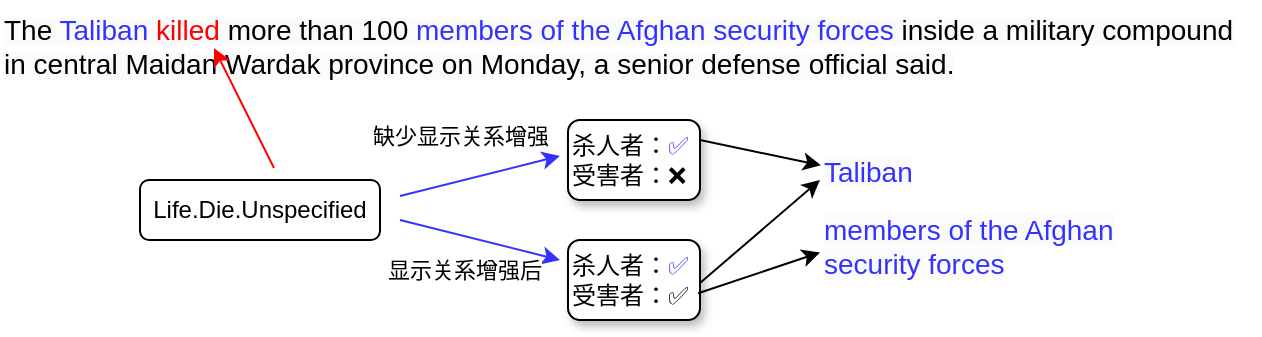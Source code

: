 <mxfile version="22.1.11" type="github">
  <diagram name="第 1 页" id="76cukdljpWVAJYdPbCQK">
    <mxGraphModel dx="804" dy="436" grid="1" gridSize="10" guides="1" tooltips="1" connect="1" arrows="1" fold="1" page="1" pageScale="1" pageWidth="827" pageHeight="1169" math="0" shadow="0">
      <root>
        <mxCell id="0" />
        <mxCell id="1" parent="0" />
        <mxCell id="X_qZyqmVlcc_3izvluJw-2" value="&lt;span style=&quot;font-family: Helvetica; font-style: normal; font-variant-ligatures: normal; font-variant-caps: normal; font-weight: 400; letter-spacing: normal; orphans: 2; text-align: center; text-indent: 0px; text-transform: none; widows: 2; word-spacing: 0px; -webkit-text-stroke-width: 0px; background-color: rgb(251, 251, 251); text-decoration-thickness: initial; text-decoration-style: initial; text-decoration-color: initial; float: none; display: inline !important;&quot;&gt;&lt;font style=&quot;font-size: 14px;&quot;&gt;The &lt;font color=&quot;#3333ff&quot;&gt;Taliban&lt;/font&gt; &lt;font color=&quot;#ff0000&quot;&gt;killed&lt;/font&gt; more than 100 &lt;font color=&quot;#3333ff&quot;&gt;members of the Afghan security forces&lt;/font&gt; inside a military compound in central Maidan Wardak province on Monday, a senior defense official said.&lt;/font&gt;&lt;/span&gt;" style="text;whiteSpace=wrap;html=1;" parent="1" vertex="1">
          <mxGeometry x="130" y="100" width="630" height="50" as="geometry" />
        </mxCell>
        <mxCell id="X_qZyqmVlcc_3izvluJw-3" value="Life.Die.Unspecified" style="rounded=1;whiteSpace=wrap;html=1;" parent="1" vertex="1">
          <mxGeometry x="200" y="190" width="120" height="30" as="geometry" />
        </mxCell>
        <mxCell id="X_qZyqmVlcc_3izvluJw-4" value="" style="endArrow=classic;html=1;rounded=0;strokeColor=#FF0000;" parent="1" edge="1">
          <mxGeometry width="50" height="50" relative="1" as="geometry">
            <mxPoint x="267" y="184" as="sourcePoint" />
            <mxPoint x="237" y="124" as="targetPoint" />
          </mxGeometry>
        </mxCell>
        <mxCell id="X_qZyqmVlcc_3izvluJw-5" value="" style="endArrow=classic;html=1;rounded=0;strokeColor=#3333FF;" parent="1" edge="1">
          <mxGeometry width="50" height="50" relative="1" as="geometry">
            <mxPoint x="330" y="198" as="sourcePoint" />
            <mxPoint x="410" y="178" as="targetPoint" />
          </mxGeometry>
        </mxCell>
        <mxCell id="X_qZyqmVlcc_3izvluJw-20" value="缺少显示关系增强" style="edgeLabel;html=1;align=center;verticalAlign=middle;resizable=0;points=[];" parent="X_qZyqmVlcc_3izvluJw-5" vertex="1" connectable="0">
          <mxGeometry x="-0.185" relative="1" as="geometry">
            <mxPoint x="-3" y="-22" as="offset" />
          </mxGeometry>
        </mxCell>
        <mxCell id="X_qZyqmVlcc_3izvluJw-6" value="" style="endArrow=classic;html=1;rounded=0;strokeColor=#3333FF;" parent="1" edge="1">
          <mxGeometry width="50" height="50" relative="1" as="geometry">
            <mxPoint x="330" y="210" as="sourcePoint" />
            <mxPoint x="410" y="230" as="targetPoint" />
          </mxGeometry>
        </mxCell>
        <mxCell id="X_qZyqmVlcc_3izvluJw-21" value="显示关系增强后" style="edgeLabel;html=1;align=center;verticalAlign=middle;resizable=0;points=[];" parent="X_qZyqmVlcc_3izvluJw-6" vertex="1" connectable="0">
          <mxGeometry x="-0.579" relative="1" as="geometry">
            <mxPoint x="15" y="21" as="offset" />
          </mxGeometry>
        </mxCell>
        <mxCell id="X_qZyqmVlcc_3izvluJw-7" value="&lt;div style=&quot;&quot;&gt;&lt;span style=&quot;background-color: initial;&quot;&gt;杀人者：&lt;font color=&quot;#3333ff&quot;&gt;✅&lt;/font&gt;&lt;/span&gt;&lt;/div&gt;&lt;div style=&quot;&quot;&gt;&lt;span style=&quot;background-color: initial;&quot;&gt;受害者：❌&lt;/span&gt;&lt;/div&gt;" style="whiteSpace=wrap;html=1;align=left;rounded=1;shadow=1;" parent="1" vertex="1">
          <mxGeometry x="414" y="160" width="66" height="40" as="geometry" />
        </mxCell>
        <mxCell id="X_qZyqmVlcc_3izvluJw-8" value="&lt;div style=&quot;&quot;&gt;&lt;span style=&quot;background-color: initial;&quot;&gt;杀人者：&lt;font color=&quot;#3333ff&quot;&gt;✅&lt;/font&gt;&lt;/span&gt;&lt;/div&gt;&lt;div style=&quot;&quot;&gt;&lt;span style=&quot;background-color: initial;&quot;&gt;受害者：✅&lt;/span&gt;&lt;/div&gt;" style="whiteSpace=wrap;html=1;align=left;rounded=1;glass=0;shadow=1;" parent="1" vertex="1">
          <mxGeometry x="414" y="220" width="66" height="40" as="geometry" />
        </mxCell>
        <mxCell id="X_qZyqmVlcc_3izvluJw-14" value="&lt;span style=&quot;color: rgb(51, 51, 255); font-family: Helvetica; font-size: 14px; font-style: normal; font-variant-ligatures: normal; font-variant-caps: normal; font-weight: 400; letter-spacing: normal; orphans: 2; text-align: center; text-indent: 0px; text-transform: none; widows: 2; word-spacing: 0px; -webkit-text-stroke-width: 0px; background-color: rgb(251, 251, 251); text-decoration-thickness: initial; text-decoration-style: initial; text-decoration-color: initial; float: none; display: inline !important;&quot;&gt;Taliban&lt;/span&gt;" style="text;whiteSpace=wrap;html=1;strokeColor=none;" parent="1" vertex="1">
          <mxGeometry x="540" y="171" width="80" height="30" as="geometry" />
        </mxCell>
        <mxCell id="X_qZyqmVlcc_3izvluJw-15" value="&lt;span style=&quot;color: rgb(51, 51, 255); font-family: Helvetica; font-size: 14px; font-style: normal; font-variant-ligatures: normal; font-variant-caps: normal; font-weight: 400; letter-spacing: normal; orphans: 2; text-align: center; text-indent: 0px; text-transform: none; widows: 2; word-spacing: 0px; -webkit-text-stroke-width: 0px; background-color: rgb(251, 251, 251); text-decoration-thickness: initial; text-decoration-style: initial; text-decoration-color: initial; float: none; display: inline !important;&quot;&gt;members of the Afghan security forces&lt;/span&gt;" style="text;whiteSpace=wrap;html=1;" parent="1" vertex="1">
          <mxGeometry x="540" y="200" width="192" height="35" as="geometry" />
        </mxCell>
        <mxCell id="X_qZyqmVlcc_3izvluJw-18" value="" style="endArrow=classic;html=1;rounded=0;entryX=0;entryY=0.75;entryDx=0;entryDy=0;exitX=0.986;exitY=0.665;exitDx=0;exitDy=0;exitPerimeter=0;" parent="1" source="X_qZyqmVlcc_3izvluJw-8" target="X_qZyqmVlcc_3izvluJw-15" edge="1">
          <mxGeometry width="50" height="50" relative="1" as="geometry">
            <mxPoint x="470" y="250" as="sourcePoint" />
            <mxPoint x="518" y="270" as="targetPoint" />
          </mxGeometry>
        </mxCell>
        <mxCell id="X_qZyqmVlcc_3izvluJw-19" value="" style="endArrow=classic;html=1;rounded=0;entryX=0;entryY=0.25;entryDx=0;entryDy=0;exitX=1;exitY=0.25;exitDx=0;exitDy=0;" parent="1" edge="1">
          <mxGeometry width="50" height="50" relative="1" as="geometry">
            <mxPoint x="480" y="241.5" as="sourcePoint" />
            <mxPoint x="540" y="190" as="targetPoint" />
          </mxGeometry>
        </mxCell>
        <mxCell id="7-R0IxHVSM1SeWbpNcFL-1" style="rounded=0;orthogonalLoop=1;jettySize=auto;html=1;exitX=1;exitY=0.25;exitDx=0;exitDy=0;entryX=0.006;entryY=0.389;entryDx=0;entryDy=0;entryPerimeter=0;" edge="1" parent="1" source="X_qZyqmVlcc_3izvluJw-7" target="X_qZyqmVlcc_3izvluJw-14">
          <mxGeometry relative="1" as="geometry" />
        </mxCell>
      </root>
    </mxGraphModel>
  </diagram>
</mxfile>
